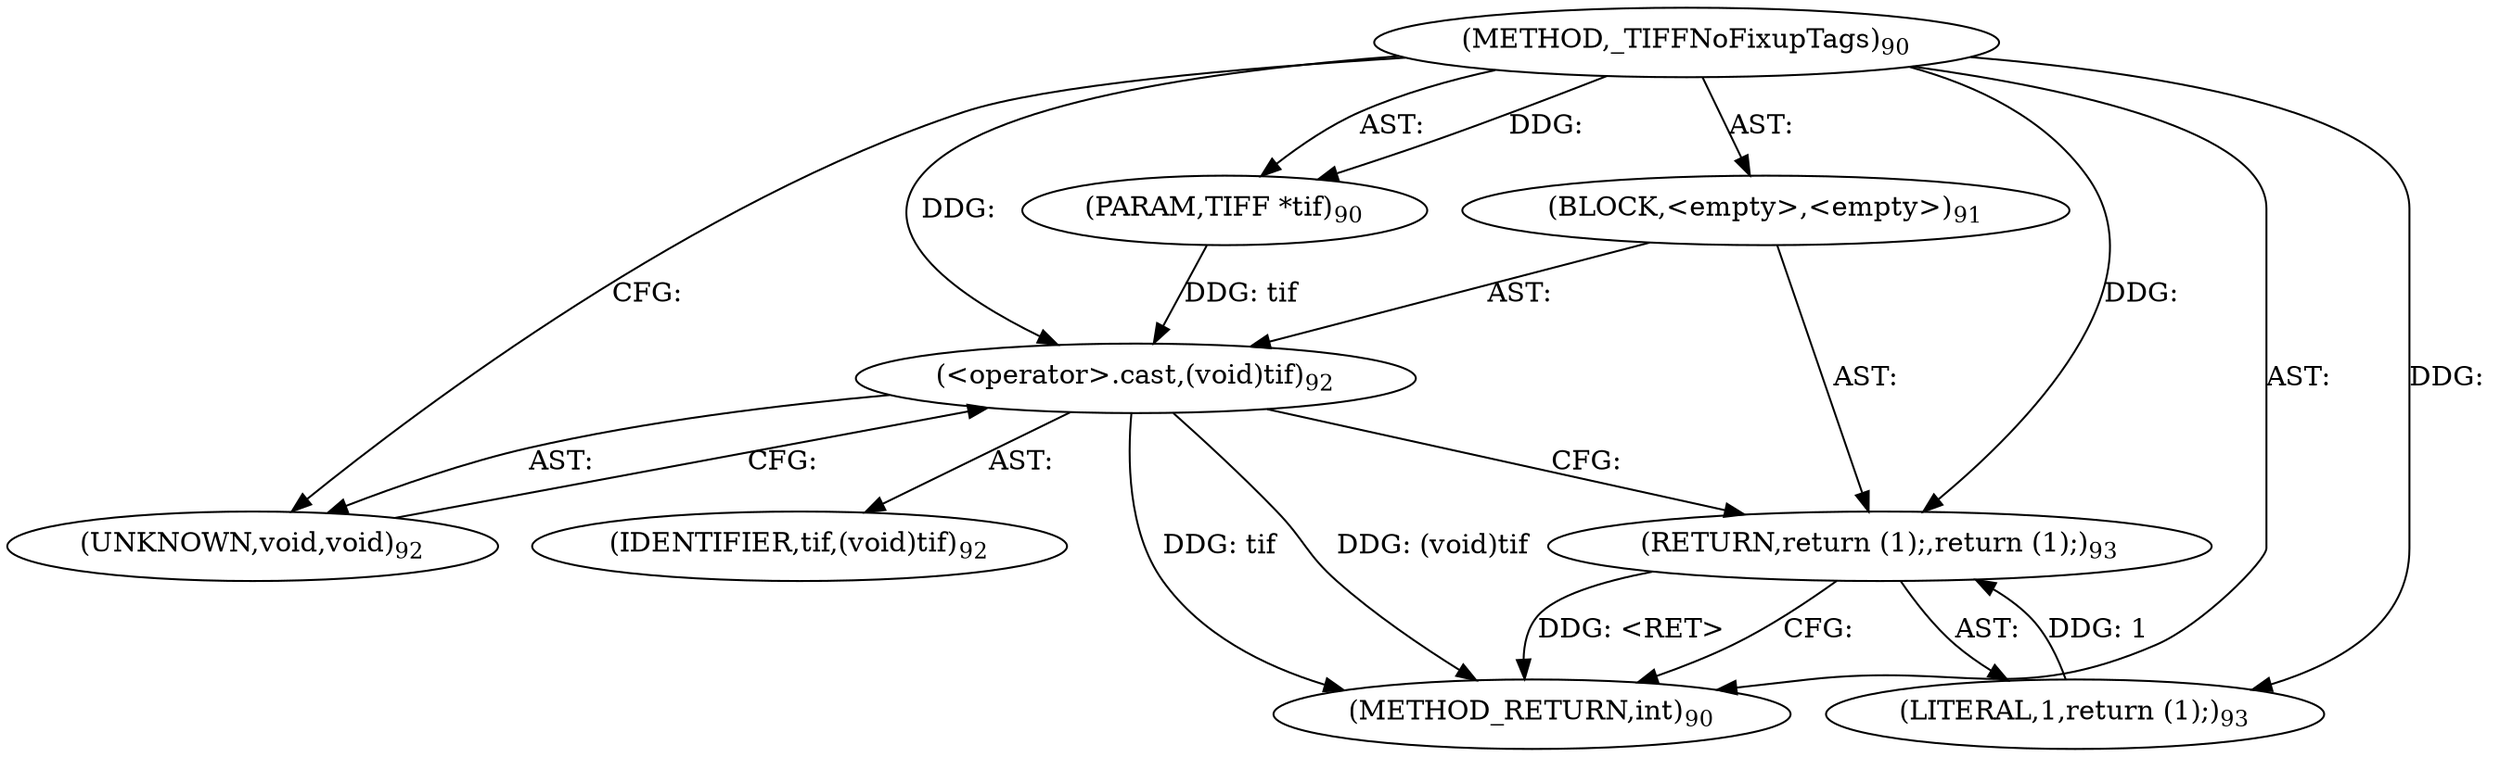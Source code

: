 digraph "_TIFFNoFixupTags" {  
"1819" [label = <(METHOD,_TIFFNoFixupTags)<SUB>90</SUB>> ]
"1820" [label = <(PARAM,TIFF *tif)<SUB>90</SUB>> ]
"1821" [label = <(BLOCK,&lt;empty&gt;,&lt;empty&gt;)<SUB>91</SUB>> ]
"1822" [label = <(&lt;operator&gt;.cast,(void)tif)<SUB>92</SUB>> ]
"1823" [label = <(UNKNOWN,void,void)<SUB>92</SUB>> ]
"1824" [label = <(IDENTIFIER,tif,(void)tif)<SUB>92</SUB>> ]
"1825" [label = <(RETURN,return (1);,return (1);)<SUB>93</SUB>> ]
"1826" [label = <(LITERAL,1,return (1);)<SUB>93</SUB>> ]
"1827" [label = <(METHOD_RETURN,int)<SUB>90</SUB>> ]
  "1819" -> "1820"  [ label = "AST: "] 
  "1819" -> "1821"  [ label = "AST: "] 
  "1819" -> "1827"  [ label = "AST: "] 
  "1821" -> "1822"  [ label = "AST: "] 
  "1821" -> "1825"  [ label = "AST: "] 
  "1822" -> "1823"  [ label = "AST: "] 
  "1822" -> "1824"  [ label = "AST: "] 
  "1825" -> "1826"  [ label = "AST: "] 
  "1822" -> "1825"  [ label = "CFG: "] 
  "1825" -> "1827"  [ label = "CFG: "] 
  "1823" -> "1822"  [ label = "CFG: "] 
  "1819" -> "1823"  [ label = "CFG: "] 
  "1825" -> "1827"  [ label = "DDG: &lt;RET&gt;"] 
  "1822" -> "1827"  [ label = "DDG: tif"] 
  "1822" -> "1827"  [ label = "DDG: (void)tif"] 
  "1819" -> "1820"  [ label = "DDG: "] 
  "1820" -> "1822"  [ label = "DDG: tif"] 
  "1819" -> "1822"  [ label = "DDG: "] 
  "1826" -> "1825"  [ label = "DDG: 1"] 
  "1819" -> "1825"  [ label = "DDG: "] 
  "1819" -> "1826"  [ label = "DDG: "] 
}
